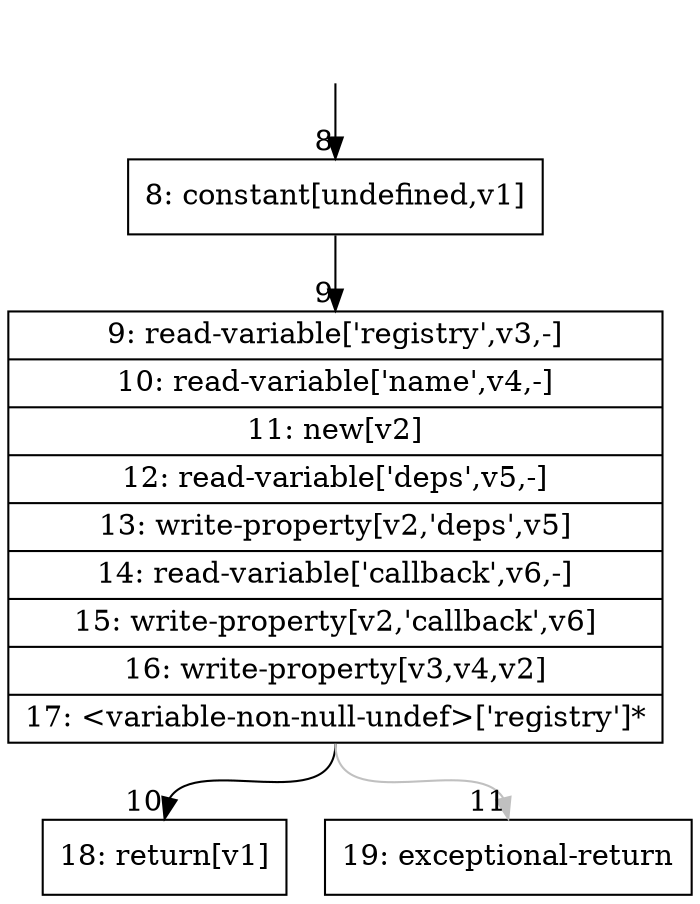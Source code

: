 digraph {
rankdir="TD"
BB_entry4[shape=none,label=""];
BB_entry4 -> BB8 [tailport=s, headport=n, headlabel="    8"]
BB8 [shape=record label="{8: constant[undefined,v1]}" ] 
BB8 -> BB9 [tailport=s, headport=n, headlabel="      9"]
BB9 [shape=record label="{9: read-variable['registry',v3,-]|10: read-variable['name',v4,-]|11: new[v2]|12: read-variable['deps',v5,-]|13: write-property[v2,'deps',v5]|14: read-variable['callback',v6,-]|15: write-property[v2,'callback',v6]|16: write-property[v3,v4,v2]|17: \<variable-non-null-undef\>['registry']*}" ] 
BB9 -> BB10 [tailport=s, headport=n, headlabel="      10"]
BB9 -> BB11 [tailport=s, headport=n, color=gray, headlabel="      11"]
BB10 [shape=record label="{18: return[v1]}" ] 
BB11 [shape=record label="{19: exceptional-return}" ] 
//#$~ 23
}
